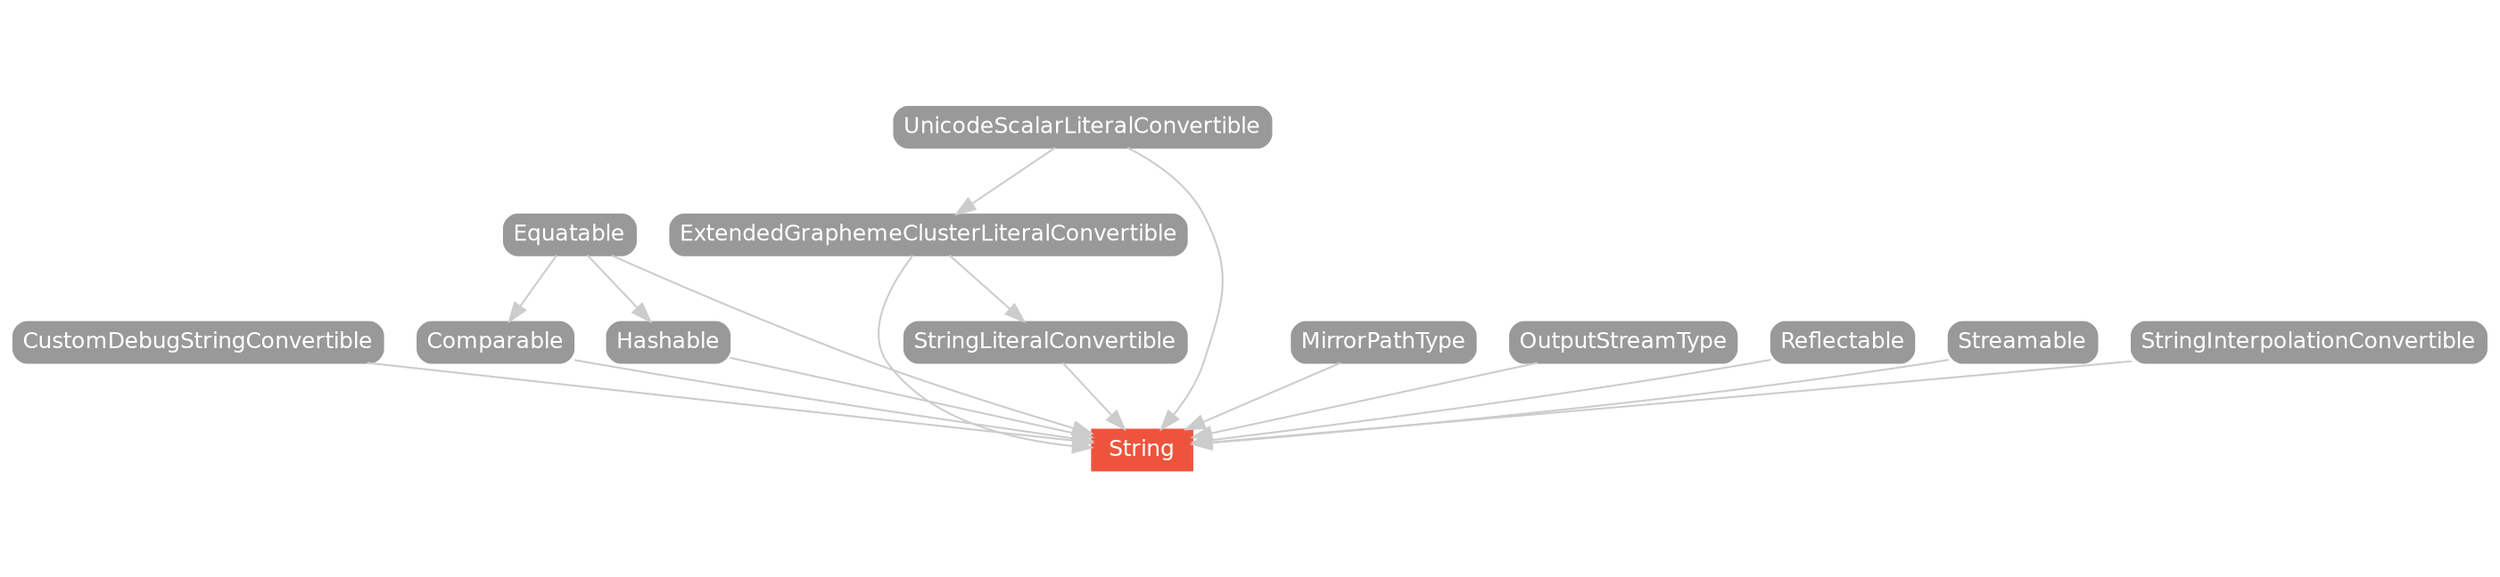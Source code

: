 strict digraph "String - Type Hierarchy - SwiftDoc.org" {
    pad="0.1,0.8"
    node [shape=box, style="filled,rounded", color="#999999", fillcolor="#999999", fontcolor=white, fontname=Helvetica, fontnames="Helvetica,sansserif", fontsize=12, margin="0.07,0.05", height="0.3"]
    edge [color="#cccccc"]
    "Comparable" [URL="/protocol/Comparable/"]
    "CustomDebugStringConvertible" [URL="/protocol/CustomDebugStringConvertible/"]
    "Equatable" [URL="/protocol/Equatable/"]
    "ExtendedGraphemeClusterLiteralConvertible" [URL="/protocol/ExtendedGraphemeClusterLiteralConvertible/"]
    "Hashable" [URL="/protocol/Hashable/"]
    "MirrorPathType" [URL="/protocol/MirrorPathType/"]
    "OutputStreamType" [URL="/protocol/OutputStreamType/"]
    "Reflectable" [URL="/protocol/Reflectable/"]
    "Streamable" [URL="/protocol/Streamable/"]
    "String" [URL="/type/String/", style="filled", fillcolor="#ee543d", color="#ee543d"]
    "StringInterpolationConvertible" [URL="/protocol/StringInterpolationConvertible/"]
    "StringLiteralConvertible" [URL="/protocol/StringLiteralConvertible/"]
    "UnicodeScalarLiteralConvertible" [URL="/protocol/UnicodeScalarLiteralConvertible/"]    "Reflectable" -> "String"
    "OutputStreamType" -> "String"
    "Streamable" -> "String"
    "UnicodeScalarLiteralConvertible" -> "String"
    "ExtendedGraphemeClusterLiteralConvertible" -> "String"
    "StringLiteralConvertible" -> "String"
    "CustomDebugStringConvertible" -> "String"
    "Equatable" -> "String"
    "Comparable" -> "String"
    "Hashable" -> "String"
    "StringInterpolationConvertible" -> "String"
    "MirrorPathType" -> "String"
    "UnicodeScalarLiteralConvertible" -> "ExtendedGraphemeClusterLiteralConvertible"
    "ExtendedGraphemeClusterLiteralConvertible" -> "StringLiteralConvertible"
    "UnicodeScalarLiteralConvertible" -> "ExtendedGraphemeClusterLiteralConvertible"
    "Equatable" -> "Comparable"
    "Equatable" -> "Hashable"
    subgraph Types {
        rank = max; "String";
    }
}